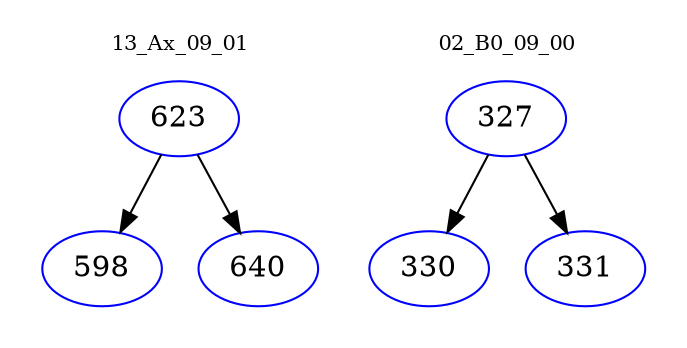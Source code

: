 digraph{
subgraph cluster_0 {
color = white
label = "13_Ax_09_01";
fontsize=10;
T0_623 [label="623", color="blue"]
T0_623 -> T0_598 [color="black"]
T0_598 [label="598", color="blue"]
T0_623 -> T0_640 [color="black"]
T0_640 [label="640", color="blue"]
}
subgraph cluster_1 {
color = white
label = "02_B0_09_00";
fontsize=10;
T1_327 [label="327", color="blue"]
T1_327 -> T1_330 [color="black"]
T1_330 [label="330", color="blue"]
T1_327 -> T1_331 [color="black"]
T1_331 [label="331", color="blue"]
}
}
